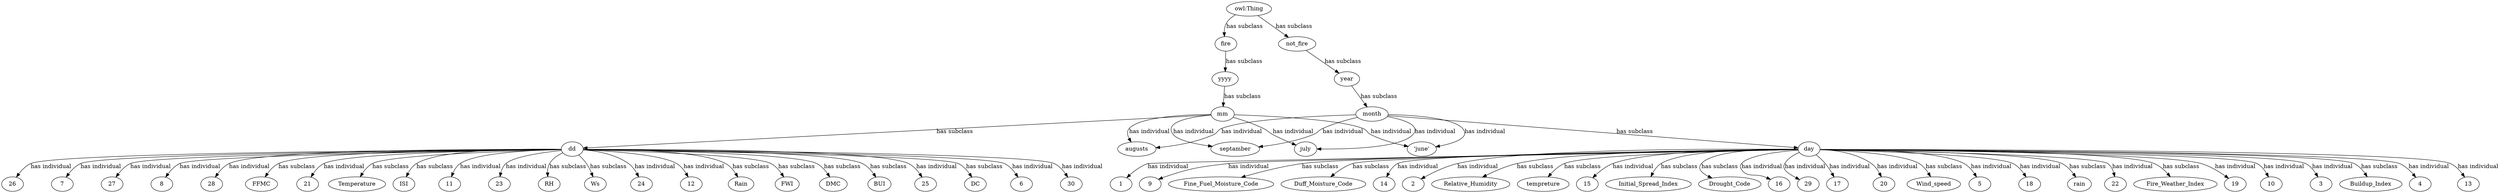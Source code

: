 digraph g {
	"dd" -> "RH" [label="has subclass"]
	"day" -> "29" [label="has individual"]
	"dd" -> "Ws" [label="has subclass"]
	"dd" -> "24" [label="has individual"]
	"day" -> "17" [label="has individual"]
	"dd" -> "12" [label="has individual"]
	"day" -> "20" [label="has individual"]
	"day" -> "Wind_speed" [label="has subclass"]
	"day" -> "5" [label="has individual"]
	"mm" -> "augusts" [label="has individual"]
	"dd" -> "Rain" [label="has subclass"]
	"dd" -> "FWI" [label="has subclass"]
	"dd" -> "DMC" [label="has subclass"]
	"dd" -> "BUI" [label="has subclass"]
	"mm" -> "july" [label="has individual"]
	"day" -> "18" [label="has individual"]
	"dd" -> "25" [label="has individual"]
	"day" -> "rain" [label="has subclass"]
	"dd" -> "DC" [label="has subclass"]
	"day" -> "22" [label="has individual"]
	"mm" -> "septamber" [label="has individual"]
	"mm" -> "'june'" [label="has individual"]
	"yyyy" -> "mm" [label="has subclass"]
	"dd" -> "6" [label="has individual"]
	"day" -> "Fire_Weather_Index" [label="has subclass"]
	"day" -> "19" [label="has individual"]
	"owl:Thing" -> "fire" [label="has subclass"]
	"dd" -> "30" [label="has individual"]
	"day" -> "10" [label="has individual"]
	"day" -> "3" [label="has individual"]
	"dd" -> "26" [label="has individual"]
	"month" -> "'june'" [label="has individual"]
	"month" -> "septamber" [label="has individual"]
	"day" -> "Buildup_Index" [label="has subclass"]
	"month" -> "july" [label="has individual"]
	"dd" -> "7" [label="has individual"]
	"day" -> "4" [label="has individual"]
	"month" -> "augusts" [label="has individual"]
	"dd" -> "27" [label="has individual"]
	"dd" -> "8" [label="has individual"]
	"mm" -> "dd" [label="has subclass"]
	"not_fire" -> "year" [label="has subclass"]
	"day" -> "13" [label="has individual"]
	"dd" -> "28" [label="has individual"]
	"day" -> "1" [label="has individual"]
	"day" -> "9" [label="has individual"]
	"day" -> "Fine_Fuel_Moisture_Code" [label="has subclass"]
	"fire" -> "yyyy" [label="has subclass"]
	"month" -> "day" [label="has subclass"]
	"day" -> "Duff_Moisture_Code" [label="has subclass"]
	"day" -> "14" [label="has individual"]
	"dd" -> "FFMC" [label="has subclass"]
	"dd" -> "21" [label="has individual"]
	"day" -> "2" [label="has individual"]
	"day" -> "Relative_Humidity" [label="has subclass"]
	"day" -> "tempreture" [label="has subclass"]
	"year" -> "month" [label="has subclass"]
	"owl:Thing" -> "not_fire" [label="has subclass"]
	"day" -> "15" [label="has individual"]
	"day" -> "Initial_Spread_Index" [label="has subclass"]
	"dd" -> "Temperature" [label="has subclass"]
	"dd" -> "ISI" [label="has subclass"]
	"day" -> "Drought_Code" [label="has subclass"]
	"day" -> "16" [label="has individual"]
	"dd" -> "11" [label="has individual"]
	"dd" -> "23" [label="has individual"]
}
